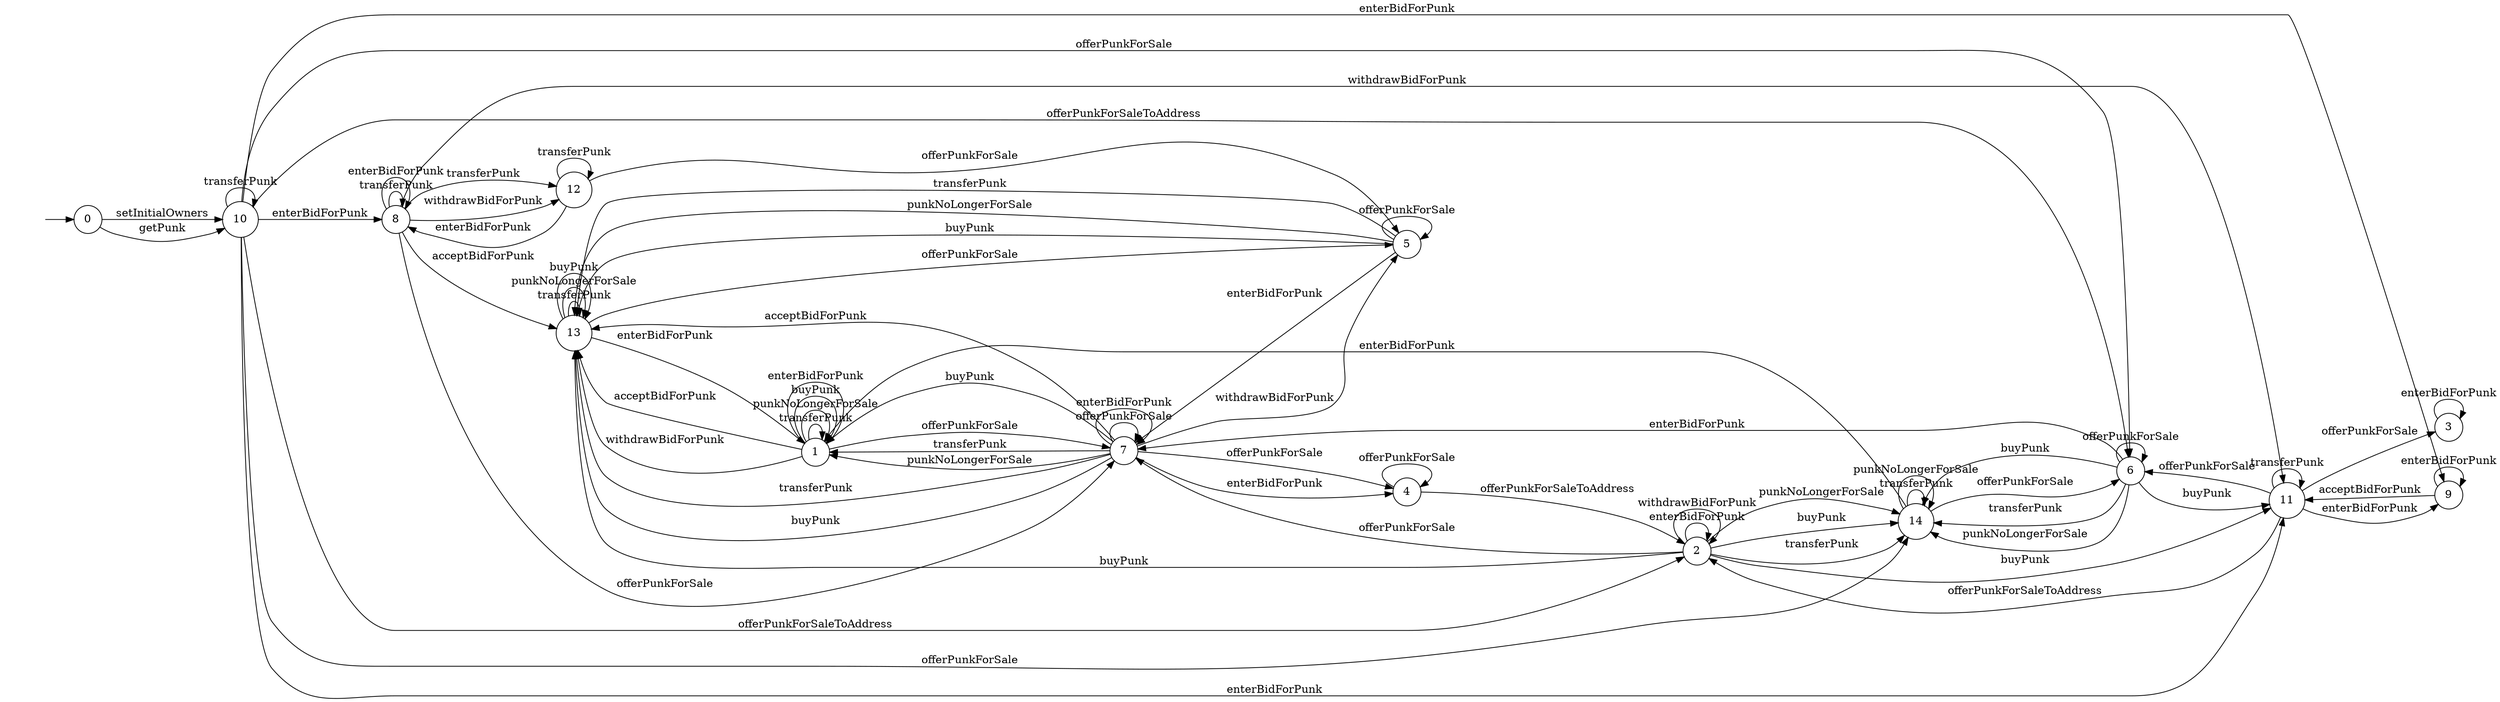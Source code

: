 digraph "./InvConPlus/Dapp-Automata-data/result/model/0xb47e3cd837ddf8e4c57f05d70ab865de6e193bbb/CryptoPunksMarket/FSM-16" {
	graph [rankdir=LR]
	"" [label="" shape=plaintext]
	4 [label=4 shape=circle]
	1 [label=1 shape=circle]
	8 [label=8 shape=circle]
	0 [label=0 shape=circle]
	13 [label=13 shape=circle]
	2 [label=2 shape=circle]
	11 [label=11 shape=circle]
	3 [label=3 shape=circle]
	12 [label=12 shape=circle]
	14 [label=14 shape=circle]
	6 [label=6 shape=circle]
	9 [label=9 shape=circle]
	7 [label=7 shape=circle]
	10 [label=10 shape=circle]
	5 [label=5 shape=circle]
	"" -> 0 [label=""]
	0 -> 10 [label=setInitialOwners]
	0 -> 10 [label=getPunk]
	10 -> 10 [label=transferPunk]
	10 -> 14 [label=offerPunkForSale]
	10 -> 6 [label=offerPunkForSale]
	10 -> 2 [label=offerPunkForSaleToAddress]
	10 -> 6 [label=offerPunkForSaleToAddress]
	10 -> 11 [label=enterBidForPunk]
	10 -> 9 [label=enterBidForPunk]
	10 -> 8 [label=enterBidForPunk]
	2 -> 14 [label=transferPunk]
	2 -> 14 [label=punkNoLongerForSale]
	2 -> 7 [label=offerPunkForSale]
	2 -> 11 [label=buyPunk]
	2 -> 14 [label=buyPunk]
	2 -> 13 [label=buyPunk]
	2 -> 2 [label=enterBidForPunk]
	2 -> 2 [label=withdrawBidForPunk]
	7 -> 1 [label=transferPunk]
	7 -> 13 [label=transferPunk]
	7 -> 1 [label=punkNoLongerForSale]
	7 -> 4 [label=offerPunkForSale]
	7 -> 7 [label=offerPunkForSale]
	7 -> 1 [label=buyPunk]
	7 -> 13 [label=buyPunk]
	7 -> 4 [label=enterBidForPunk]
	7 -> 7 [label=enterBidForPunk]
	7 -> 13 [label=acceptBidForPunk]
	7 -> 5 [label=withdrawBidForPunk]
	6 -> 14 [label=transferPunk]
	6 -> 14 [label=punkNoLongerForSale]
	6 -> 6 [label=offerPunkForSale]
	6 -> 11 [label=buyPunk]
	6 -> 14 [label=buyPunk]
	6 -> 7 [label=enterBidForPunk]
	5 -> 13 [label=transferPunk]
	5 -> 13 [label=punkNoLongerForSale]
	5 -> 5 [label=offerPunkForSale]
	5 -> 13 [label=buyPunk]
	5 -> 7 [label=enterBidForPunk]
	4 -> 4 [label=offerPunkForSale]
	4 -> 2 [label=offerPunkForSaleToAddress]
	3 -> 3 [label=enterBidForPunk]
	14 -> 14 [label=transferPunk]
	14 -> 14 [label=punkNoLongerForSale]
	14 -> 6 [label=offerPunkForSale]
	14 -> 1 [label=enterBidForPunk]
	13 -> 13 [label=transferPunk]
	13 -> 13 [label=punkNoLongerForSale]
	13 -> 5 [label=offerPunkForSale]
	13 -> 13 [label=buyPunk]
	13 -> 1 [label=enterBidForPunk]
	12 -> 12 [label=transferPunk]
	12 -> 5 [label=offerPunkForSale]
	12 -> 8 [label=enterBidForPunk]
	11 -> 11 [label=transferPunk]
	11 -> 3 [label=offerPunkForSale]
	11 -> 6 [label=offerPunkForSale]
	11 -> 2 [label=offerPunkForSaleToAddress]
	11 -> 9 [label=enterBidForPunk]
	9 -> 9 [label=enterBidForPunk]
	9 -> 11 [label=acceptBidForPunk]
	8 -> 12 [label=transferPunk]
	8 -> 8 [label=transferPunk]
	8 -> 7 [label=offerPunkForSale]
	8 -> 8 [label=enterBidForPunk]
	8 -> 13 [label=acceptBidForPunk]
	8 -> 12 [label=withdrawBidForPunk]
	8 -> 11 [label=withdrawBidForPunk]
	1 -> 1 [label=transferPunk]
	1 -> 1 [label=punkNoLongerForSale]
	1 -> 7 [label=offerPunkForSale]
	1 -> 1 [label=buyPunk]
	1 -> 1 [label=enterBidForPunk]
	1 -> 13 [label=acceptBidForPunk]
	1 -> 13 [label=withdrawBidForPunk]
}
